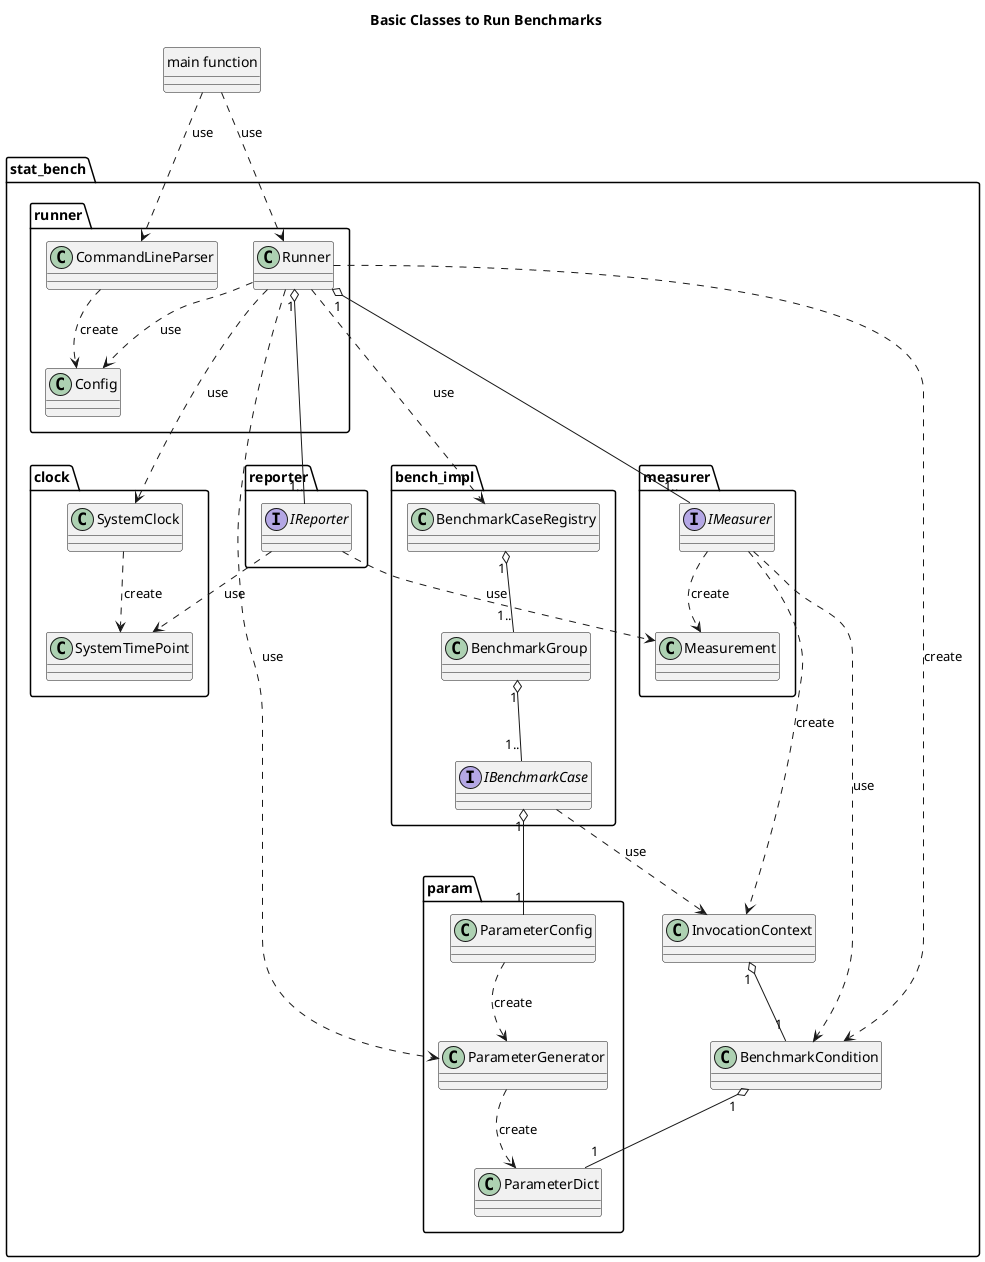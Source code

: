 @startuml classes_run_bench

title Basic Classes to Run Benchmarks

class "main function" as main
hide main circle

package stat_bench {
    package runner {
        class CommandLineParser
        main ..> CommandLineParser : use

        class Runner
        main ..> Runner : use

        class Config
        CommandLineParser ..> Config : create
        Runner ..> Config : use
    }

    package clock {
        class SystemClock
        Runner ...> SystemClock : use

        class SystemTimePoint
        SystemClock ..> SystemTimePoint : create
    }

    package bench_impl {
        class BenchmarkCaseRegistry
        Runner ...> BenchmarkCaseRegistry : use

        class BenchmarkGroup
        BenchmarkCaseRegistry "1" o-- "1.." BenchmarkGroup

        interface IBenchmarkCase
        BenchmarkGroup "1" o-- "1.." IBenchmarkCase
    }

    package measurer {
        interface IMeasurer
        Runner "1" o--- "1.." IMeasurer

        class Measurement
        IMeasurer ..> Measurement : create
    }

    package reporter {
        interface IReporter
        Runner "1" o--- "1.." IReporter
        IReporter ..> Measurement : use
        IReporter ..> SystemTimePoint : use
    }

    package param {
        class ParameterConfig
        IBenchmarkCase "1" o-- "1" ParameterConfig
        ParameterConfig ..> ParameterGenerator : create

        class ParameterGenerator
        Runner ..> ParameterGenerator : use

        class ParameterDict
        ParameterGenerator ..> ParameterDict : create
    }

    class BenchmarkCondition
    Runner ..> BenchmarkCondition : create
    IMeasurer ..> BenchmarkCondition : use
    BenchmarkCondition "1" o-- "1" ParameterDict

    class InvocationContext
    InvocationContext "1" o-- "1" BenchmarkCondition
    IMeasurer ..> InvocationContext : create
    IBenchmarkCase ..> InvocationContext : use
}

@enduml
